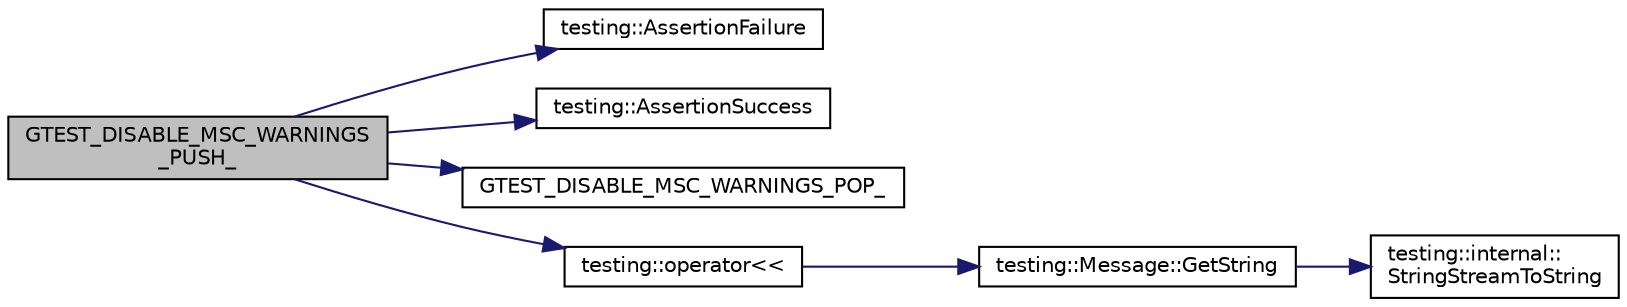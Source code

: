 digraph "GTEST_DISABLE_MSC_WARNINGS_PUSH_"
{
 // LATEX_PDF_SIZE
  bgcolor="transparent";
  edge [fontname="Helvetica",fontsize="10",labelfontname="Helvetica",labelfontsize="10"];
  node [fontname="Helvetica",fontsize="10",shape=record];
  rankdir="LR";
  Node1 [label="GTEST_DISABLE_MSC_WARNINGS\l_PUSH_",height=0.2,width=0.4,color="black", fillcolor="grey75", style="filled", fontcolor="black",tooltip=" "];
  Node1 -> Node2 [color="midnightblue",fontsize="10",style="solid",fontname="Helvetica"];
  Node2 [label="testing::AssertionFailure",height=0.2,width=0.4,color="black",URL="$namespacetesting.html#a75cb789614cb1c28c34627a4a3c053df",tooltip=" "];
  Node1 -> Node3 [color="midnightblue",fontsize="10",style="solid",fontname="Helvetica"];
  Node3 [label="testing::AssertionSuccess",height=0.2,width=0.4,color="black",URL="$namespacetesting.html#ac1d0baedb17286c5c6c87bd1a45da8ac",tooltip=" "];
  Node1 -> Node4 [color="midnightblue",fontsize="10",style="solid",fontname="Helvetica"];
  Node4 [label="GTEST_DISABLE_MSC_WARNINGS_POP_",height=0.2,width=0.4,color="black",URL="$gmock__link__test_8h.html#af799ef9a88f3b9701c0a23ff385f0bec",tooltip=" "];
  Node1 -> Node5 [color="midnightblue",fontsize="10",style="solid",fontname="Helvetica"];
  Node5 [label="testing::operator\<\<",height=0.2,width=0.4,color="black",URL="$namespacetesting.html#a7b802e532fd68749765cb7dc156130db",tooltip=" "];
  Node5 -> Node6 [color="midnightblue",fontsize="10",style="solid",fontname="Helvetica"];
  Node6 [label="testing::Message::GetString",height=0.2,width=0.4,color="black",URL="$classtesting_1_1Message.html#a2cdc4df62bdcc9df37651a1cf527704e",tooltip=" "];
  Node6 -> Node7 [color="midnightblue",fontsize="10",style="solid",fontname="Helvetica"];
  Node7 [label="testing::internal::\lStringStreamToString",height=0.2,width=0.4,color="black",URL="$namespacetesting_1_1internal.html#ac0a2b7f69fc829d80a39e925b6417e39",tooltip=" "];
}
